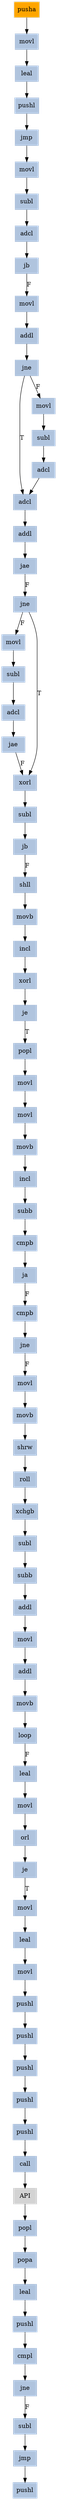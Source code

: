 strict digraph G {
	graph [bgcolor=transparent,
		name=G
	];
	node [color=lightsteelblue,
		fillcolor=lightsteelblue,
		shape=rectangle,
		style=filled
	];
	"0x0042b840"	[label=pushl];
	"0x0042b841"	[label=pushl];
	"0x0042b840" -> "0x0042b841"	[color="#000000"];
	"0x0042b83b"	[label=movl];
	"0x0042b83b" -> "0x0042b840"	[color="#000000"];
	"0x0042b7d0"	[label=subb];
	"0x0042b7d3"	[label=addl];
	"0x0042b7d0" -> "0x0042b7d3"	[color="#000000"];
	"0x0042b731"	[label=xorl];
	"0x0042b734"	[label=je];
	"0x0042b731" -> "0x0042b734"	[color="#000000"];
	"0x0042b7cc"	[label=xchgb];
	"0x0042b7ce"	[label=subl];
	"0x0042b7cc" -> "0x0042b7ce"	[color="#000000"];
	"0x0042b6e0"	[color=lightgrey,
		fillcolor=orange,
		label=pusha];
	"0x0042b6e1"	[label=movl];
	"0x0042b6e0" -> "0x0042b6e1"	[color="#000000"];
	"0x0042b7de"	[label=leal];
	"0x0042b7e4"	[label=movl];
	"0x0042b7de" -> "0x0042b7e4"	[color="#000000"];
	"0x0042b844"	[label=pushl];
	"0x0042b845"	[label=pushl];
	"0x0042b844" -> "0x0042b845"	[color="#000000"];
	"0x0042b82f"	[label=movl];
	"0x0042b835"	[label=leal];
	"0x0042b82f" -> "0x0042b835"	[color="#000000"];
	"0x0042b7b7"	[label=cmpb];
	"0x0042b7b9"	[label=ja];
	"0x0042b7b7" -> "0x0042b7b9"	[color="#000000"];
	"0x0042b7aa"	[label=popl];
	"0x0042b7ab"	[label=movl];
	"0x0042b7aa" -> "0x0042b7ab"	[color="#000000"];
	"0x0042b7c9"	[label=roll];
	"0x0042b7c9" -> "0x0042b7cc"	[color="#000000"];
	"0x0042b7e8"	[label=je];
	"0x0042b7e8" -> "0x0042b82f"	[color="#000000",
		label=T];
	"0x0042b6fc"	[label=subl];
	"0x0042b6ff"	[label=adcl];
	"0x0042b6fc" -> "0x0042b6ff"	[color="#000000"];
	"0x0042b7bb"	[label=cmpb];
	"0x0042b7b9" -> "0x0042b7bb"	[color="#000000",
		label=F];
	"0x0042b6e6"	[label=leal];
	"0x0042b6ec"	[label=pushl];
	"0x0042b6e6" -> "0x0042b6ec"	[color="#000000"];
	"0x0042b720"	[label=adcl];
	"0x0042b722"	[label=jae];
	"0x0042b720" -> "0x0042b722"	[color="#000000"];
	"0x0042b842"	[label=pushl];
	"0x0042b842" -> "0x0042b844"	[color="#000000"];
	"0x0042b7e6"	[label=orl];
	"0x0042b7e6" -> "0x0042b7e8"	[color="#000000"];
	"0x00407a98"	[label=pushl];
	"0x0042b85d"	[label=popl];
	"0x0042b85e"	[label=popa];
	"0x0042b85d" -> "0x0042b85e"	[color="#000000"];
	"0x0042b7d5"	[label=movl];
	"0x0042b7d7"	[label=addl];
	"0x0042b7d5" -> "0x0042b7d7"	[color="#000000"];
	"0x0042b719"	[label=jne];
	"0x0042b71b"	[label=movl];
	"0x0042b719" -> "0x0042b71b"	[color="#000000",
		label=F];
	"0x0042b724"	[label=xorl];
	"0x0042b719" -> "0x0042b724"	[color="#000000",
		label=T];
	"0x0042b869"	[label=subl];
	"0x0042b86c"	[label=jmp];
	"0x0042b869" -> "0x0042b86c"	[color="#000000"];
	"0x0042b7be"	[label=jne];
	"0x0042b7c0"	[label=movl];
	"0x0042b7be" -> "0x0042b7c0"	[color="#000000",
		label=F];
	"0x0042b701"	[label=jb];
	"0x0042b703"	[label=movl];
	"0x0042b701" -> "0x0042b703"	[color="#000000",
		label=F];
	"0x0042b6e1" -> "0x0042b6e6"	[color="#000000"];
	"0x0042b708"	[label=addl];
	"0x0042b703" -> "0x0042b708"	[color="#000000"];
	VirtualProtect_kernel32_dll	[color=lightgrey,
		fillcolor=lightgrey,
		label=API];
	VirtualProtect_kernel32_dll -> "0x0042b85d"	[color="#000000"];
	"0x0042b6fa"	[label=movl];
	"0x0042b6fa" -> "0x0042b6fc"	[color="#000000"];
	"0x0042b7ad"	[label=movl];
	"0x0042b7ab" -> "0x0042b7ad"	[color="#000000"];
	"0x0042b722" -> "0x0042b724"	[color="#000000",
		label=F];
	"0x0042b7b2"	[label=movb];
	"0x0042b7ad" -> "0x0042b7b2"	[color="#000000"];
	"0x0042b71d"	[label=subl];
	"0x0042b71b" -> "0x0042b71d"	[color="#000000"];
	"0x0042b6ed"	[label=jmp];
	"0x0042b6ed" -> "0x0042b6fa"	[color="#000000"];
	"0x0042b6ec" -> "0x0042b6ed"	[color="#000000"];
	"0x0042b841" -> "0x0042b842"	[color="#000000"];
	"0x0042b7dc"	[label=loop];
	"0x0042b7dc" -> "0x0042b7de"	[color="#000000",
		label=F];
	"0x0042b730"	[label=incl];
	"0x0042b730" -> "0x0042b731"	[color="#000000"];
	"0x0042b7d3" -> "0x0042b7d5"	[color="#000000"];
	"0x0042b835" -> "0x0042b83b"	[color="#000000"];
	"0x0042b85f"	[label=leal];
	"0x0042b863"	[label=pushl];
	"0x0042b85f" -> "0x0042b863"	[color="#000000"];
	"0x0042b867"	[label=jne];
	"0x0042b867" -> "0x0042b869"	[color="#000000",
		label=F];
	"0x0042b7e4" -> "0x0042b7e6"	[color="#000000"];
	"0x0042b72b"	[label=shll];
	"0x0042b72e"	[label=movb];
	"0x0042b72b" -> "0x0042b72e"	[color="#000000"];
	"0x0042b70a"	[label=jne];
	"0x0042b708" -> "0x0042b70a"	[color="#000000"];
	"0x0042b6ff" -> "0x0042b701"	[color="#000000"];
	"0x0042b717"	[label=jae];
	"0x0042b717" -> "0x0042b719"	[color="#000000",
		label=F];
	"0x0042b711"	[label=adcl];
	"0x0042b713"	[label=adcl];
	"0x0042b711" -> "0x0042b713"	[color="#000000"];
	"0x0042b846"	[label=call];
	"0x0042b846" -> VirtualProtect_kernel32_dll	[color="#000000"];
	"0x0042b7b4"	[label=incl];
	"0x0042b7b2" -> "0x0042b7b4"	[color="#000000"];
	"0x0042b7c2"	[label=movb];
	"0x0042b7c5"	[label=shrw];
	"0x0042b7c2" -> "0x0042b7c5"	[color="#000000"];
	"0x0042b71d" -> "0x0042b720"	[color="#000000"];
	"0x0042b7da"	[label=movb];
	"0x0042b7da" -> "0x0042b7dc"	[color="#000000"];
	"0x0042b726"	[label=subl];
	"0x0042b729"	[label=jb];
	"0x0042b726" -> "0x0042b729"	[color="#000000"];
	"0x0042b7b5"	[label=subb];
	"0x0042b7b5" -> "0x0042b7b7"	[color="#000000"];
	"0x0042b729" -> "0x0042b72b"	[color="#000000",
		label=F];
	"0x0042b845" -> "0x0042b846"	[color="#000000"];
	"0x0042b86c" -> "0x00407a98"	[color="#000000"];
	"0x0042b734" -> "0x0042b7aa"	[color="#000000",
		label=T];
	"0x0042b7bb" -> "0x0042b7be"	[color="#000000"];
	"0x0042b715"	[label=addl];
	"0x0042b715" -> "0x0042b717"	[color="#000000"];
	"0x0042b713" -> "0x0042b715"	[color="#000000"];
	"0x0042b70c"	[label=movl];
	"0x0042b70e"	[label=subl];
	"0x0042b70c" -> "0x0042b70e"	[color="#000000"];
	"0x0042b865"	[label=cmpl];
	"0x0042b863" -> "0x0042b865"	[color="#000000"];
	"0x0042b865" -> "0x0042b867"	[color="#000000"];
	"0x0042b72e" -> "0x0042b730"	[color="#000000"];
	"0x0042b7b4" -> "0x0042b7b5"	[color="#000000"];
	"0x0042b724" -> "0x0042b726"	[color="#000000"];
	"0x0042b85e" -> "0x0042b85f"	[color="#000000"];
	"0x0042b7c0" -> "0x0042b7c2"	[color="#000000"];
	"0x0042b70a" -> "0x0042b713"	[color="#000000",
		label=T];
	"0x0042b70a" -> "0x0042b70c"	[color="#000000",
		label=F];
	"0x0042b70e" -> "0x0042b711"	[color="#000000"];
	"0x0042b7ce" -> "0x0042b7d0"	[color="#000000"];
	"0x0042b7c5" -> "0x0042b7c9"	[color="#000000"];
	"0x0042b7d7" -> "0x0042b7da"	[color="#000000"];
}
